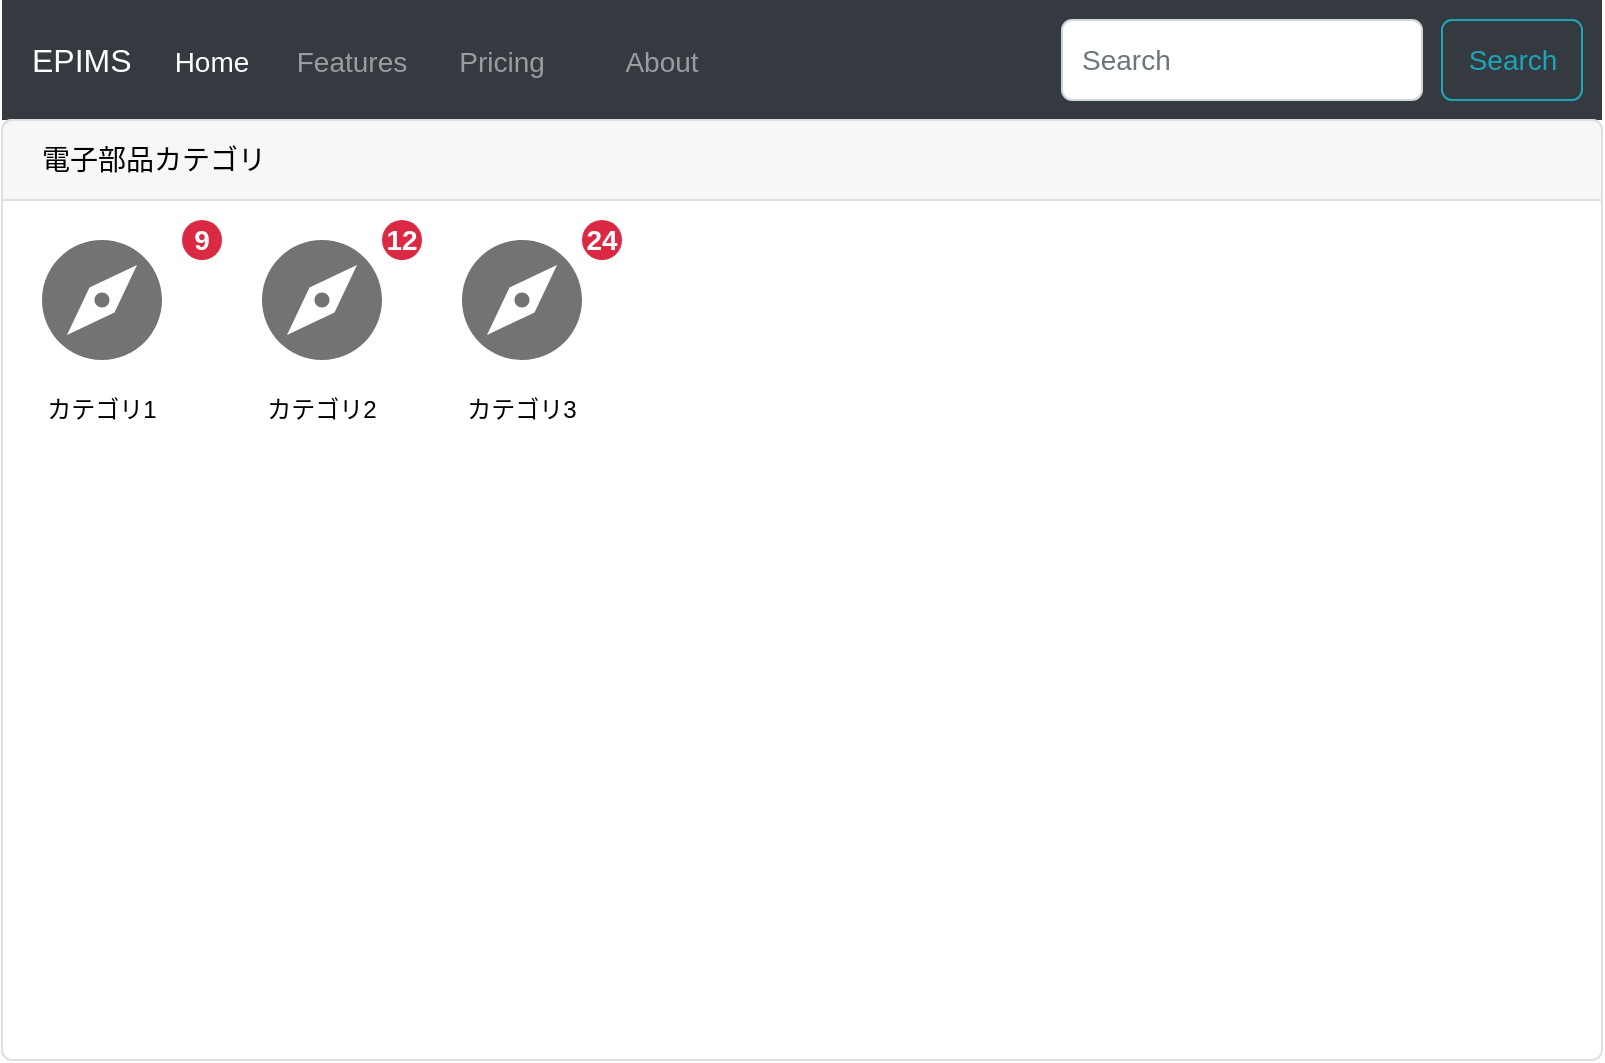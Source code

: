 <mxfile version="16.0.2" type="device" pages="2"><diagram id="8i6utqT1N_rGV4a4b71K" name="ホーム"><mxGraphModel dx="1422" dy="865" grid="1" gridSize="10" guides="1" tooltips="1" connect="1" arrows="1" fold="1" page="1" pageScale="1" pageWidth="827" pageHeight="1169" math="0" shadow="0"><root><mxCell id="0"/><mxCell id="1" parent="0"/><mxCell id="0FqgR8J8MuLCRb9M6v0F-18" value="" style="group" parent="1" vertex="1" connectable="0"><mxGeometry x="90" y="40" width="800" height="530" as="geometry"/></mxCell><mxCell id="0FqgR8J8MuLCRb9M6v0F-1" value="EPIMS" style="html=1;shadow=0;dashed=0;fillColor=#343A40;strokeColor=none;fontSize=16;fontColor=#ffffff;align=left;spacing=15;" parent="0FqgR8J8MuLCRb9M6v0F-18" vertex="1"><mxGeometry width="800" height="60" as="geometry"/></mxCell><mxCell id="0FqgR8J8MuLCRb9M6v0F-2" value="Home" style="fillColor=none;strokeColor=none;fontSize=14;fontColor=#ffffff;align=center;" parent="0FqgR8J8MuLCRb9M6v0F-1" vertex="1"><mxGeometry width="70" height="40" relative="1" as="geometry"><mxPoint x="70" y="10" as="offset"/></mxGeometry></mxCell><mxCell id="0FqgR8J8MuLCRb9M6v0F-3" value="Features" style="fillColor=none;strokeColor=none;fontSize=14;fontColor=#9A9DA0;align=center;" parent="0FqgR8J8MuLCRb9M6v0F-1" vertex="1"><mxGeometry width="70" height="40" relative="1" as="geometry"><mxPoint x="140" y="10" as="offset"/></mxGeometry></mxCell><mxCell id="0FqgR8J8MuLCRb9M6v0F-4" value="Pricing" style="fillColor=none;strokeColor=none;fontSize=14;fontColor=#9A9DA0;align=center;spacingRight=0;" parent="0FqgR8J8MuLCRb9M6v0F-1" vertex="1"><mxGeometry width="80" height="40" relative="1" as="geometry"><mxPoint x="210" y="10" as="offset"/></mxGeometry></mxCell><mxCell id="0FqgR8J8MuLCRb9M6v0F-5" value="About" style="fillColor=none;strokeColor=none;fontSize=14;fontColor=#9A9DA0;align=center;" parent="0FqgR8J8MuLCRb9M6v0F-1" vertex="1"><mxGeometry width="80" height="40" relative="1" as="geometry"><mxPoint x="290" y="10" as="offset"/></mxGeometry></mxCell><mxCell id="0FqgR8J8MuLCRb9M6v0F-6" value="Search" style="html=1;shadow=0;dashed=0;shape=mxgraph.bootstrap.rrect;rSize=5;fontSize=14;fontColor=#1CA5B8;strokeColor=#1CA5B8;fillColor=none;" parent="0FqgR8J8MuLCRb9M6v0F-1" vertex="1"><mxGeometry x="1" width="70" height="40" relative="1" as="geometry"><mxPoint x="-80" y="10" as="offset"/></mxGeometry></mxCell><mxCell id="0FqgR8J8MuLCRb9M6v0F-7" value="Search" style="html=1;shadow=0;dashed=0;shape=mxgraph.bootstrap.rrect;rSize=5;fontSize=14;fontColor=#6C767D;strokeColor=#CED4DA;fillColor=#ffffff;align=left;spacing=10;" parent="0FqgR8J8MuLCRb9M6v0F-1" vertex="1"><mxGeometry x="1" width="180" height="40" relative="1" as="geometry"><mxPoint x="-270" y="10" as="offset"/></mxGeometry></mxCell><mxCell id="0FqgR8J8MuLCRb9M6v0F-14" value="" style="html=1;shadow=0;dashed=0;shape=mxgraph.bootstrap.rrect;rSize=5;strokeColor=#DFDFDF;html=1;whiteSpace=wrap;fillColor=#FFFFFF;fontColor=#000000;" parent="0FqgR8J8MuLCRb9M6v0F-18" vertex="1"><mxGeometry y="60" width="800" height="470" as="geometry"/></mxCell><mxCell id="0FqgR8J8MuLCRb9M6v0F-15" value="電子部品カテゴリ" style="html=1;shadow=0;dashed=0;shape=mxgraph.bootstrap.topButton;strokeColor=inherit;fillColor=#F7F7F7;rSize=5;perimeter=none;whiteSpace=wrap;resizeWidth=1;align=left;spacing=20;fontSize=14;" parent="0FqgR8J8MuLCRb9M6v0F-14" vertex="1"><mxGeometry width="800" height="40" relative="1" as="geometry"/></mxCell><mxCell id="0FqgR8J8MuLCRb9M6v0F-20" value="" style="group" parent="0FqgR8J8MuLCRb9M6v0F-14" vertex="1" connectable="0"><mxGeometry x="20" y="60" width="70" height="100" as="geometry"/></mxCell><mxCell id="0FqgR8J8MuLCRb9M6v0F-17" value="" style="dashed=0;aspect=fixed;verticalLabelPosition=bottom;verticalAlign=top;align=center;shape=mxgraph.gmdl.navigate;strokeColor=none;fillColor=#737373;shadow=0;sketch=0;" parent="0FqgR8J8MuLCRb9M6v0F-20" vertex="1"><mxGeometry width="60" height="60" as="geometry"/></mxCell><mxCell id="0FqgR8J8MuLCRb9M6v0F-19" value="カテゴリ1" style="text;html=1;strokeColor=none;fillColor=none;align=center;verticalAlign=middle;whiteSpace=wrap;rounded=0;" parent="0FqgR8J8MuLCRb9M6v0F-20" vertex="1"><mxGeometry y="70" width="60" height="30" as="geometry"/></mxCell><mxCell id="ckoKevMipHvNnkgKrqNB-2" value="" style="group" vertex="1" connectable="0" parent="0FqgR8J8MuLCRb9M6v0F-14"><mxGeometry x="130" y="60" width="60" height="100" as="geometry"/></mxCell><mxCell id="s9SGlNMPMLq0N3a6x7nG-2" value="" style="dashed=0;aspect=fixed;verticalLabelPosition=bottom;verticalAlign=top;align=center;shape=mxgraph.gmdl.navigate;strokeColor=none;fillColor=#737373;shadow=0;sketch=0;" parent="ckoKevMipHvNnkgKrqNB-2" vertex="1"><mxGeometry width="60" height="60" as="geometry"/></mxCell><mxCell id="s9SGlNMPMLq0N3a6x7nG-3" value="カテゴリ2" style="text;html=1;strokeColor=none;fillColor=none;align=center;verticalAlign=middle;whiteSpace=wrap;rounded=0;" parent="ckoKevMipHvNnkgKrqNB-2" vertex="1"><mxGeometry y="70" width="60" height="30" as="geometry"/></mxCell><mxCell id="ckoKevMipHvNnkgKrqNB-4" value="" style="group" vertex="1" connectable="0" parent="0FqgR8J8MuLCRb9M6v0F-14"><mxGeometry x="230" y="60" width="60" height="100" as="geometry"/></mxCell><mxCell id="ckoKevMipHvNnkgKrqNB-5" value="" style="dashed=0;aspect=fixed;verticalLabelPosition=bottom;verticalAlign=top;align=center;shape=mxgraph.gmdl.navigate;strokeColor=none;fillColor=#737373;shadow=0;sketch=0;" vertex="1" parent="ckoKevMipHvNnkgKrqNB-4"><mxGeometry width="60" height="60" as="geometry"/></mxCell><mxCell id="ckoKevMipHvNnkgKrqNB-6" value="カテゴリ3" style="text;html=1;strokeColor=none;fillColor=none;align=center;verticalAlign=middle;whiteSpace=wrap;rounded=0;" vertex="1" parent="ckoKevMipHvNnkgKrqNB-4"><mxGeometry y="70" width="60" height="30" as="geometry"/></mxCell><mxCell id="ckoKevMipHvNnkgKrqNB-8" value="24" style="rounded=1;whiteSpace=wrap;html=1;arcSize=50;strokeColor=none;strokeWidth=1;fillColor=#DB2843;fontColor=#FFFFFF;whiteSpace=wrap;align=center;verticalAlign=middle;spacingLeft=0;fontStyle=1;fontSize=14;spacing=10;" vertex="1" parent="0FqgR8J8MuLCRb9M6v0F-14"><mxGeometry x="290" y="50" width="20" height="20" as="geometry"/></mxCell><mxCell id="ckoKevMipHvNnkgKrqNB-1" value="12" style="rounded=1;whiteSpace=wrap;html=1;arcSize=50;strokeColor=none;strokeWidth=1;fillColor=#DB2843;fontColor=#FFFFFF;whiteSpace=wrap;align=center;verticalAlign=middle;spacingLeft=0;fontStyle=1;fontSize=14;spacing=10;" vertex="1" parent="0FqgR8J8MuLCRb9M6v0F-18"><mxGeometry x="190" y="110" width="20" height="20" as="geometry"/></mxCell><mxCell id="ckoKevMipHvNnkgKrqNB-7" value="9" style="rounded=1;whiteSpace=wrap;html=1;arcSize=50;strokeColor=none;strokeWidth=1;fillColor=#DB2843;fontColor=#FFFFFF;whiteSpace=wrap;align=center;verticalAlign=middle;spacingLeft=0;fontStyle=1;fontSize=14;spacing=10;" vertex="1" parent="0FqgR8J8MuLCRb9M6v0F-18"><mxGeometry x="90" y="110" width="20" height="20" as="geometry"/></mxCell></root></mxGraphModel></diagram><diagram name="製品表示" id="_pBiU8KEe66D62PV_0ik"><mxGraphModel dx="1422" dy="865" grid="1" gridSize="10" guides="1" tooltips="1" connect="1" arrows="1" fold="1" page="1" pageScale="1" pageWidth="827" pageHeight="1169" math="0" shadow="0"><root><mxCell id="QQaxV-dPd1qHWgrEgvbi-0"/><mxCell id="QQaxV-dPd1qHWgrEgvbi-1" parent="QQaxV-dPd1qHWgrEgvbi-0"/><mxCell id="QQaxV-dPd1qHWgrEgvbi-2" value="" style="group" vertex="1" connectable="0" parent="QQaxV-dPd1qHWgrEgvbi-1"><mxGeometry x="110" y="20" width="800" height="721.509" as="geometry"/></mxCell><mxCell id="QQaxV-dPd1qHWgrEgvbi-29" value="" style="group" vertex="1" connectable="0" parent="QQaxV-dPd1qHWgrEgvbi-2"><mxGeometry width="800" height="721.509" as="geometry"/></mxCell><mxCell id="QQaxV-dPd1qHWgrEgvbi-3" value="EPIMS" style="html=1;shadow=0;dashed=0;fillColor=#343A40;strokeColor=none;fontSize=16;fontColor=#ffffff;align=left;spacing=15;" vertex="1" parent="QQaxV-dPd1qHWgrEgvbi-29"><mxGeometry width="800" height="81.509" as="geometry"/></mxCell><mxCell id="QQaxV-dPd1qHWgrEgvbi-4" value="Home" style="fillColor=none;strokeColor=none;fontSize=14;fontColor=#ffffff;align=center;" vertex="1" parent="QQaxV-dPd1qHWgrEgvbi-3"><mxGeometry width="70" height="40" relative="1" as="geometry"><mxPoint x="70" y="10" as="offset"/></mxGeometry></mxCell><mxCell id="QQaxV-dPd1qHWgrEgvbi-5" value="Features" style="fillColor=none;strokeColor=none;fontSize=14;fontColor=#9A9DA0;align=center;" vertex="1" parent="QQaxV-dPd1qHWgrEgvbi-3"><mxGeometry width="70" height="40" relative="1" as="geometry"><mxPoint x="140" y="10" as="offset"/></mxGeometry></mxCell><mxCell id="QQaxV-dPd1qHWgrEgvbi-6" value="Pricing" style="fillColor=none;strokeColor=none;fontSize=14;fontColor=#9A9DA0;align=center;spacingRight=0;" vertex="1" parent="QQaxV-dPd1qHWgrEgvbi-3"><mxGeometry width="80" height="40" relative="1" as="geometry"><mxPoint x="210" y="10" as="offset"/></mxGeometry></mxCell><mxCell id="QQaxV-dPd1qHWgrEgvbi-7" value="About" style="fillColor=none;strokeColor=none;fontSize=14;fontColor=#9A9DA0;align=center;" vertex="1" parent="QQaxV-dPd1qHWgrEgvbi-3"><mxGeometry width="80" height="40" relative="1" as="geometry"><mxPoint x="290" y="10" as="offset"/></mxGeometry></mxCell><mxCell id="QQaxV-dPd1qHWgrEgvbi-8" value="Search" style="html=1;shadow=0;dashed=0;shape=mxgraph.bootstrap.rrect;rSize=5;fontSize=14;fontColor=#1CA5B8;strokeColor=#1CA5B8;fillColor=none;" vertex="1" parent="QQaxV-dPd1qHWgrEgvbi-3"><mxGeometry x="1" width="70" height="40" relative="1" as="geometry"><mxPoint x="-80" y="10" as="offset"/></mxGeometry></mxCell><mxCell id="QQaxV-dPd1qHWgrEgvbi-9" value="Search" style="html=1;shadow=0;dashed=0;shape=mxgraph.bootstrap.rrect;rSize=5;fontSize=14;fontColor=#6C767D;strokeColor=#CED4DA;fillColor=#ffffff;align=left;spacing=10;" vertex="1" parent="QQaxV-dPd1qHWgrEgvbi-3"><mxGeometry x="1" width="180" height="40" relative="1" as="geometry"><mxPoint x="-270" y="10" as="offset"/></mxGeometry></mxCell><mxCell id="QQaxV-dPd1qHWgrEgvbi-10" value="" style="html=1;shadow=0;dashed=0;shape=mxgraph.bootstrap.rrect;rSize=5;strokeColor=#DFDFDF;html=1;whiteSpace=wrap;fillColor=#FFFFFF;fontColor=#000000;" vertex="1" parent="QQaxV-dPd1qHWgrEgvbi-29"><mxGeometry y="81.509" width="800" height="640" as="geometry"/></mxCell><mxCell id="QQaxV-dPd1qHWgrEgvbi-11" value="カテゴリ1" style="html=1;shadow=0;dashed=0;shape=mxgraph.bootstrap.topButton;strokeColor=inherit;fillColor=#F7F7F7;rSize=5;perimeter=none;whiteSpace=wrap;resizeWidth=1;align=left;spacing=20;fontSize=14;" vertex="1" parent="QQaxV-dPd1qHWgrEgvbi-10"><mxGeometry width="800" height="40" relative="1" as="geometry"/></mxCell><mxCell id="QQaxV-dPd1qHWgrEgvbi-25" value="12" style="rounded=1;whiteSpace=wrap;html=1;arcSize=50;strokeColor=none;strokeWidth=1;fillColor=#DB2843;fontColor=#FFFFFF;whiteSpace=wrap;align=center;verticalAlign=middle;spacingLeft=0;fontStyle=1;fontSize=14;spacing=10;" vertex="1" parent="QQaxV-dPd1qHWgrEgvbi-10"><mxGeometry x="90" y="10" width="20" height="17.17" as="geometry"/></mxCell><mxCell id="QQaxV-dPd1qHWgrEgvbi-26" value="" style="html=1;shadow=0;dashed=0;shape=mxgraph.bootstrap.rrect;rSize=5;strokeColor=#DFDFDF;html=1;whiteSpace=wrap;fillColor=#FFFFFF;fontColor=#000000;" vertex="1" parent="QQaxV-dPd1qHWgrEgvbi-10"><mxGeometry y="38.49" width="260" height="601.51" as="geometry"/></mxCell><mxCell id="QQaxV-dPd1qHWgrEgvbi-27" value="Quote" style="html=1;shadow=0;dashed=0;shape=mxgraph.bootstrap.topButton;strokeColor=inherit;fillColor=#F7F7F7;rSize=5;perimeter=none;whiteSpace=wrap;resizeWidth=1;align=left;spacing=20;fontSize=14;" vertex="1" parent="QQaxV-dPd1qHWgrEgvbi-26"><mxGeometry width="260" height="40" relative="1" as="geometry"/></mxCell><mxCell id="QQaxV-dPd1qHWgrEgvbi-30" value="&lt;span style=&quot;font-size: 20px&quot;&gt;&lt;b&gt;製品名&lt;/b&gt;&lt;/span&gt;&lt;br style=&quot;font-size: 14px&quot;&gt;&lt;br style=&quot;font-size: 14px&quot;&gt;Some quick example text to build on the card title and make up the bulk of the card's content." style="html=1;shadow=0;dashed=0;shape=mxgraph.bootstrap.rrect;rSize=5;strokeColor=#DFDFDF;html=1;whiteSpace=wrap;fillColor=#ffffff;fontColor=#000000;verticalAlign=bottom;align=left;spacing=20;spacingBottom=50;fontSize=14;" vertex="1" parent="QQaxV-dPd1qHWgrEgvbi-26"><mxGeometry x="5" y="40.001" width="250" height="350" as="geometry"/></mxCell><mxCell id="QQaxV-dPd1qHWgrEgvbi-31" value="Image cap" style="html=1;shadow=0;dashed=0;shape=mxgraph.bootstrap.topButton;rSize=5;perimeter=none;whiteSpace=wrap;fillColor=#868E96;strokeColor=#DFDFDF;fontColor=#DEE2E6;resizeWidth=1;fontSize=18;" vertex="1" parent="QQaxV-dPd1qHWgrEgvbi-30"><mxGeometry width="250" height="180" relative="1" as="geometry"/></mxCell></root></mxGraphModel></diagram></mxfile>